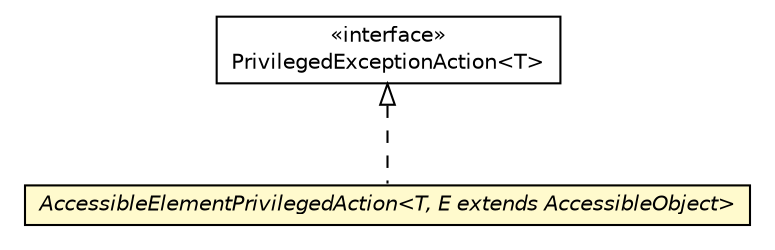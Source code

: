 #!/usr/local/bin/dot
#
# Class diagram 
# Generated by UMLGraph version 5.1 (http://www.umlgraph.org/)
#

digraph G {
	edge [fontname="Helvetica",fontsize=10,labelfontname="Helvetica",labelfontsize=10];
	node [fontname="Helvetica",fontsize=10,shape=plaintext];
	nodesep=0.25;
	ranksep=0.5;
	// org.androidtransfuse.util.AccessibleElementPrivilegedAction<T, E extends java.lang.reflect.AccessibleObject>
	c10560 [label=<<table title="org.androidtransfuse.util.AccessibleElementPrivilegedAction" border="0" cellborder="1" cellspacing="0" cellpadding="2" port="p" bgcolor="lemonChiffon" href="./AccessibleElementPrivilegedAction.html">
		<tr><td><table border="0" cellspacing="0" cellpadding="1">
<tr><td align="center" balign="center"><font face="Helvetica-Oblique"> AccessibleElementPrivilegedAction&lt;T, E extends AccessibleObject&gt; </font></td></tr>
		</table></td></tr>
		</table>>, fontname="Helvetica", fontcolor="black", fontsize=10.0];
	//org.androidtransfuse.util.AccessibleElementPrivilegedAction<T, E extends java.lang.reflect.AccessibleObject> implements java.security.PrivilegedExceptionAction<T>
	c10589:p -> c10560:p [dir=back,arrowtail=empty,style=dashed];
	// java.security.PrivilegedExceptionAction<T>
	c10589 [label=<<table title="java.security.PrivilegedExceptionAction" border="0" cellborder="1" cellspacing="0" cellpadding="2" port="p" href="http://java.sun.com/j2se/1.4.2/docs/api/java/security/PrivilegedExceptionAction.html">
		<tr><td><table border="0" cellspacing="0" cellpadding="1">
<tr><td align="center" balign="center"> &#171;interface&#187; </td></tr>
<tr><td align="center" balign="center"> PrivilegedExceptionAction&lt;T&gt; </td></tr>
		</table></td></tr>
		</table>>, fontname="Helvetica", fontcolor="black", fontsize=10.0];
}

